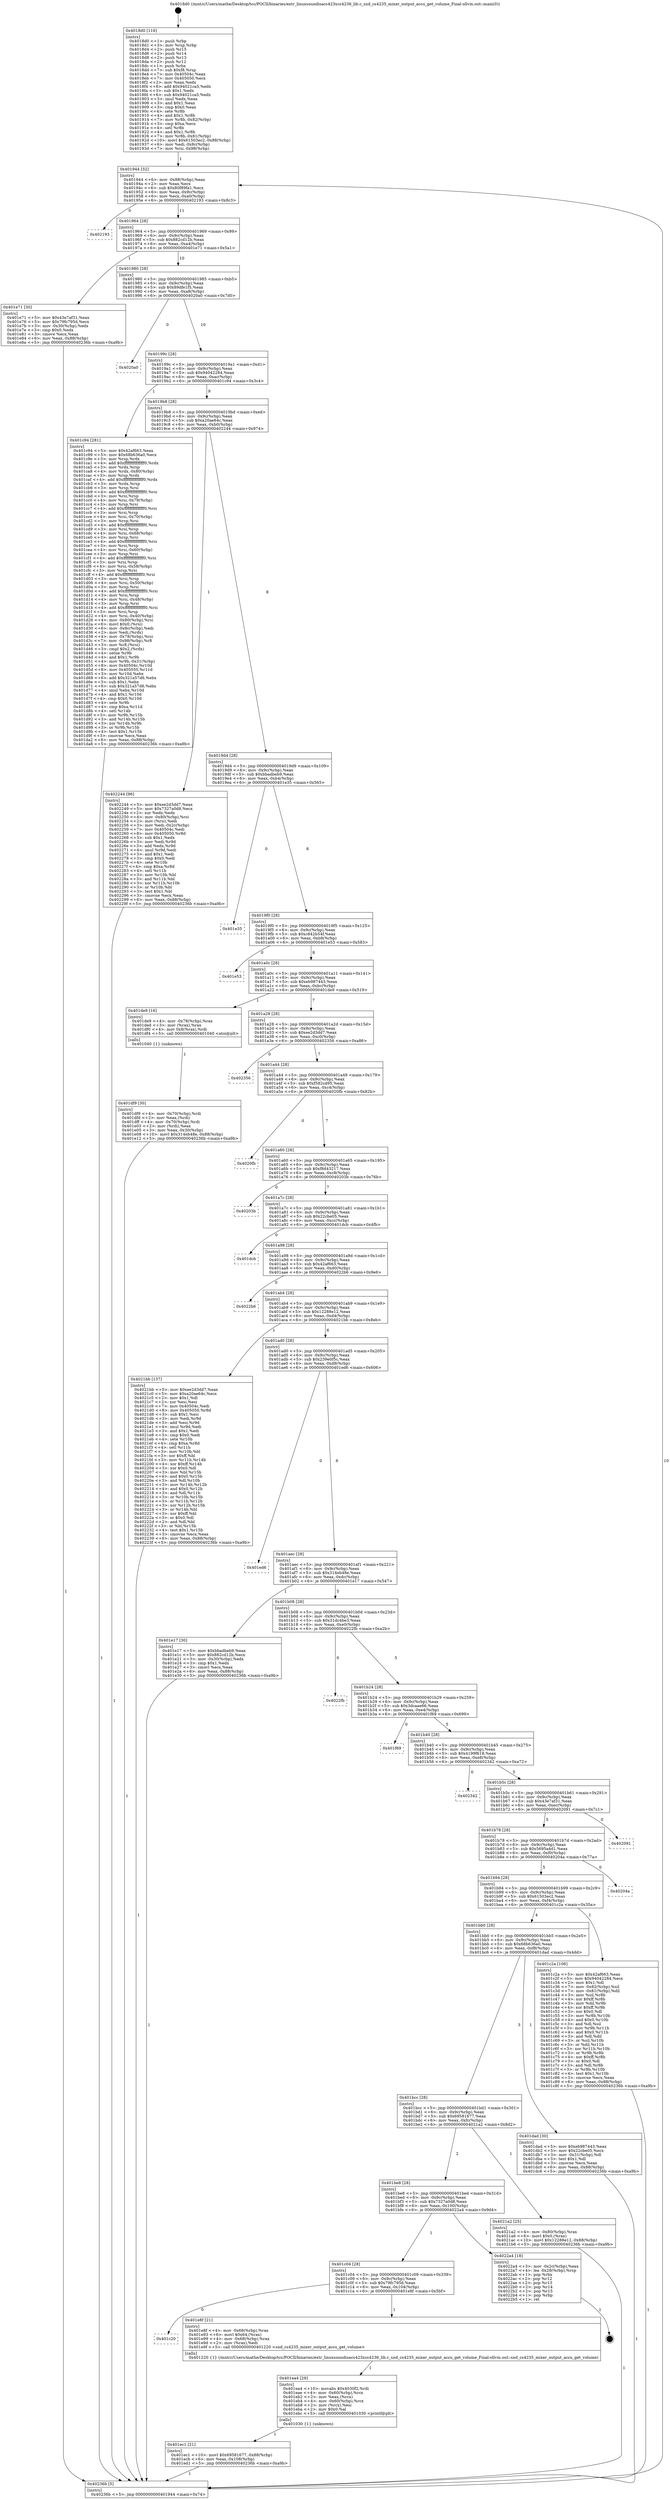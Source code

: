 digraph "0x4018d0" {
  label = "0x4018d0 (/mnt/c/Users/mathe/Desktop/tcc/POCII/binaries/extr_linuxsoundisacs423xcs4236_lib.c_snd_cs4235_mixer_output_accu_get_volume_Final-ollvm.out::main(0))"
  labelloc = "t"
  node[shape=record]

  Entry [label="",width=0.3,height=0.3,shape=circle,fillcolor=black,style=filled]
  "0x401944" [label="{
     0x401944 [32]\l
     | [instrs]\l
     &nbsp;&nbsp;0x401944 \<+6\>: mov -0x88(%rbp),%eax\l
     &nbsp;&nbsp;0x40194a \<+2\>: mov %eax,%ecx\l
     &nbsp;&nbsp;0x40194c \<+6\>: sub $0x80f89fa1,%ecx\l
     &nbsp;&nbsp;0x401952 \<+6\>: mov %eax,-0x9c(%rbp)\l
     &nbsp;&nbsp;0x401958 \<+6\>: mov %ecx,-0xa0(%rbp)\l
     &nbsp;&nbsp;0x40195e \<+6\>: je 0000000000402193 \<main+0x8c3\>\l
  }"]
  "0x402193" [label="{
     0x402193\l
  }", style=dashed]
  "0x401964" [label="{
     0x401964 [28]\l
     | [instrs]\l
     &nbsp;&nbsp;0x401964 \<+5\>: jmp 0000000000401969 \<main+0x99\>\l
     &nbsp;&nbsp;0x401969 \<+6\>: mov -0x9c(%rbp),%eax\l
     &nbsp;&nbsp;0x40196f \<+5\>: sub $0x882cd12b,%eax\l
     &nbsp;&nbsp;0x401974 \<+6\>: mov %eax,-0xa4(%rbp)\l
     &nbsp;&nbsp;0x40197a \<+6\>: je 0000000000401e71 \<main+0x5a1\>\l
  }"]
  Exit [label="",width=0.3,height=0.3,shape=circle,fillcolor=black,style=filled,peripheries=2]
  "0x401e71" [label="{
     0x401e71 [30]\l
     | [instrs]\l
     &nbsp;&nbsp;0x401e71 \<+5\>: mov $0x43e7af31,%eax\l
     &nbsp;&nbsp;0x401e76 \<+5\>: mov $0x79fc795d,%ecx\l
     &nbsp;&nbsp;0x401e7b \<+3\>: mov -0x30(%rbp),%edx\l
     &nbsp;&nbsp;0x401e7e \<+3\>: cmp $0x0,%edx\l
     &nbsp;&nbsp;0x401e81 \<+3\>: cmove %ecx,%eax\l
     &nbsp;&nbsp;0x401e84 \<+6\>: mov %eax,-0x88(%rbp)\l
     &nbsp;&nbsp;0x401e8a \<+5\>: jmp 000000000040236b \<main+0xa9b\>\l
  }"]
  "0x401980" [label="{
     0x401980 [28]\l
     | [instrs]\l
     &nbsp;&nbsp;0x401980 \<+5\>: jmp 0000000000401985 \<main+0xb5\>\l
     &nbsp;&nbsp;0x401985 \<+6\>: mov -0x9c(%rbp),%eax\l
     &nbsp;&nbsp;0x40198b \<+5\>: sub $0x89dfe1f5,%eax\l
     &nbsp;&nbsp;0x401990 \<+6\>: mov %eax,-0xa8(%rbp)\l
     &nbsp;&nbsp;0x401996 \<+6\>: je 00000000004020a0 \<main+0x7d0\>\l
  }"]
  "0x401ec1" [label="{
     0x401ec1 [21]\l
     | [instrs]\l
     &nbsp;&nbsp;0x401ec1 \<+10\>: movl $0x69581677,-0x88(%rbp)\l
     &nbsp;&nbsp;0x401ecb \<+6\>: mov %eax,-0x108(%rbp)\l
     &nbsp;&nbsp;0x401ed1 \<+5\>: jmp 000000000040236b \<main+0xa9b\>\l
  }"]
  "0x4020a0" [label="{
     0x4020a0\l
  }", style=dashed]
  "0x40199c" [label="{
     0x40199c [28]\l
     | [instrs]\l
     &nbsp;&nbsp;0x40199c \<+5\>: jmp 00000000004019a1 \<main+0xd1\>\l
     &nbsp;&nbsp;0x4019a1 \<+6\>: mov -0x9c(%rbp),%eax\l
     &nbsp;&nbsp;0x4019a7 \<+5\>: sub $0x94042284,%eax\l
     &nbsp;&nbsp;0x4019ac \<+6\>: mov %eax,-0xac(%rbp)\l
     &nbsp;&nbsp;0x4019b2 \<+6\>: je 0000000000401c94 \<main+0x3c4\>\l
  }"]
  "0x401ea4" [label="{
     0x401ea4 [29]\l
     | [instrs]\l
     &nbsp;&nbsp;0x401ea4 \<+10\>: movabs $0x4030f2,%rdi\l
     &nbsp;&nbsp;0x401eae \<+4\>: mov -0x60(%rbp),%rcx\l
     &nbsp;&nbsp;0x401eb2 \<+2\>: mov %eax,(%rcx)\l
     &nbsp;&nbsp;0x401eb4 \<+4\>: mov -0x60(%rbp),%rcx\l
     &nbsp;&nbsp;0x401eb8 \<+2\>: mov (%rcx),%esi\l
     &nbsp;&nbsp;0x401eba \<+2\>: mov $0x0,%al\l
     &nbsp;&nbsp;0x401ebc \<+5\>: call 0000000000401030 \<printf@plt\>\l
     | [calls]\l
     &nbsp;&nbsp;0x401030 \{1\} (unknown)\l
  }"]
  "0x401c94" [label="{
     0x401c94 [281]\l
     | [instrs]\l
     &nbsp;&nbsp;0x401c94 \<+5\>: mov $0x42af663,%eax\l
     &nbsp;&nbsp;0x401c99 \<+5\>: mov $0x68b636a0,%ecx\l
     &nbsp;&nbsp;0x401c9e \<+3\>: mov %rsp,%rdx\l
     &nbsp;&nbsp;0x401ca1 \<+4\>: add $0xfffffffffffffff0,%rdx\l
     &nbsp;&nbsp;0x401ca5 \<+3\>: mov %rdx,%rsp\l
     &nbsp;&nbsp;0x401ca8 \<+4\>: mov %rdx,-0x80(%rbp)\l
     &nbsp;&nbsp;0x401cac \<+3\>: mov %rsp,%rdx\l
     &nbsp;&nbsp;0x401caf \<+4\>: add $0xfffffffffffffff0,%rdx\l
     &nbsp;&nbsp;0x401cb3 \<+3\>: mov %rdx,%rsp\l
     &nbsp;&nbsp;0x401cb6 \<+3\>: mov %rsp,%rsi\l
     &nbsp;&nbsp;0x401cb9 \<+4\>: add $0xfffffffffffffff0,%rsi\l
     &nbsp;&nbsp;0x401cbd \<+3\>: mov %rsi,%rsp\l
     &nbsp;&nbsp;0x401cc0 \<+4\>: mov %rsi,-0x78(%rbp)\l
     &nbsp;&nbsp;0x401cc4 \<+3\>: mov %rsp,%rsi\l
     &nbsp;&nbsp;0x401cc7 \<+4\>: add $0xfffffffffffffff0,%rsi\l
     &nbsp;&nbsp;0x401ccb \<+3\>: mov %rsi,%rsp\l
     &nbsp;&nbsp;0x401cce \<+4\>: mov %rsi,-0x70(%rbp)\l
     &nbsp;&nbsp;0x401cd2 \<+3\>: mov %rsp,%rsi\l
     &nbsp;&nbsp;0x401cd5 \<+4\>: add $0xfffffffffffffff0,%rsi\l
     &nbsp;&nbsp;0x401cd9 \<+3\>: mov %rsi,%rsp\l
     &nbsp;&nbsp;0x401cdc \<+4\>: mov %rsi,-0x68(%rbp)\l
     &nbsp;&nbsp;0x401ce0 \<+3\>: mov %rsp,%rsi\l
     &nbsp;&nbsp;0x401ce3 \<+4\>: add $0xfffffffffffffff0,%rsi\l
     &nbsp;&nbsp;0x401ce7 \<+3\>: mov %rsi,%rsp\l
     &nbsp;&nbsp;0x401cea \<+4\>: mov %rsi,-0x60(%rbp)\l
     &nbsp;&nbsp;0x401cee \<+3\>: mov %rsp,%rsi\l
     &nbsp;&nbsp;0x401cf1 \<+4\>: add $0xfffffffffffffff0,%rsi\l
     &nbsp;&nbsp;0x401cf5 \<+3\>: mov %rsi,%rsp\l
     &nbsp;&nbsp;0x401cf8 \<+4\>: mov %rsi,-0x58(%rbp)\l
     &nbsp;&nbsp;0x401cfc \<+3\>: mov %rsp,%rsi\l
     &nbsp;&nbsp;0x401cff \<+4\>: add $0xfffffffffffffff0,%rsi\l
     &nbsp;&nbsp;0x401d03 \<+3\>: mov %rsi,%rsp\l
     &nbsp;&nbsp;0x401d06 \<+4\>: mov %rsi,-0x50(%rbp)\l
     &nbsp;&nbsp;0x401d0a \<+3\>: mov %rsp,%rsi\l
     &nbsp;&nbsp;0x401d0d \<+4\>: add $0xfffffffffffffff0,%rsi\l
     &nbsp;&nbsp;0x401d11 \<+3\>: mov %rsi,%rsp\l
     &nbsp;&nbsp;0x401d14 \<+4\>: mov %rsi,-0x48(%rbp)\l
     &nbsp;&nbsp;0x401d18 \<+3\>: mov %rsp,%rsi\l
     &nbsp;&nbsp;0x401d1b \<+4\>: add $0xfffffffffffffff0,%rsi\l
     &nbsp;&nbsp;0x401d1f \<+3\>: mov %rsi,%rsp\l
     &nbsp;&nbsp;0x401d22 \<+4\>: mov %rsi,-0x40(%rbp)\l
     &nbsp;&nbsp;0x401d26 \<+4\>: mov -0x80(%rbp),%rsi\l
     &nbsp;&nbsp;0x401d2a \<+6\>: movl $0x0,(%rsi)\l
     &nbsp;&nbsp;0x401d30 \<+6\>: mov -0x8c(%rbp),%edi\l
     &nbsp;&nbsp;0x401d36 \<+2\>: mov %edi,(%rdx)\l
     &nbsp;&nbsp;0x401d38 \<+4\>: mov -0x78(%rbp),%rsi\l
     &nbsp;&nbsp;0x401d3c \<+7\>: mov -0x98(%rbp),%r8\l
     &nbsp;&nbsp;0x401d43 \<+3\>: mov %r8,(%rsi)\l
     &nbsp;&nbsp;0x401d46 \<+3\>: cmpl $0x2,(%rdx)\l
     &nbsp;&nbsp;0x401d49 \<+4\>: setne %r9b\l
     &nbsp;&nbsp;0x401d4d \<+4\>: and $0x1,%r9b\l
     &nbsp;&nbsp;0x401d51 \<+4\>: mov %r9b,-0x31(%rbp)\l
     &nbsp;&nbsp;0x401d55 \<+8\>: mov 0x40504c,%r10d\l
     &nbsp;&nbsp;0x401d5d \<+8\>: mov 0x405050,%r11d\l
     &nbsp;&nbsp;0x401d65 \<+3\>: mov %r10d,%ebx\l
     &nbsp;&nbsp;0x401d68 \<+6\>: add $0x321a57d6,%ebx\l
     &nbsp;&nbsp;0x401d6e \<+3\>: sub $0x1,%ebx\l
     &nbsp;&nbsp;0x401d71 \<+6\>: sub $0x321a57d6,%ebx\l
     &nbsp;&nbsp;0x401d77 \<+4\>: imul %ebx,%r10d\l
     &nbsp;&nbsp;0x401d7b \<+4\>: and $0x1,%r10d\l
     &nbsp;&nbsp;0x401d7f \<+4\>: cmp $0x0,%r10d\l
     &nbsp;&nbsp;0x401d83 \<+4\>: sete %r9b\l
     &nbsp;&nbsp;0x401d87 \<+4\>: cmp $0xa,%r11d\l
     &nbsp;&nbsp;0x401d8b \<+4\>: setl %r14b\l
     &nbsp;&nbsp;0x401d8f \<+3\>: mov %r9b,%r15b\l
     &nbsp;&nbsp;0x401d92 \<+3\>: and %r14b,%r15b\l
     &nbsp;&nbsp;0x401d95 \<+3\>: xor %r14b,%r9b\l
     &nbsp;&nbsp;0x401d98 \<+3\>: or %r9b,%r15b\l
     &nbsp;&nbsp;0x401d9b \<+4\>: test $0x1,%r15b\l
     &nbsp;&nbsp;0x401d9f \<+3\>: cmovne %ecx,%eax\l
     &nbsp;&nbsp;0x401da2 \<+6\>: mov %eax,-0x88(%rbp)\l
     &nbsp;&nbsp;0x401da8 \<+5\>: jmp 000000000040236b \<main+0xa9b\>\l
  }"]
  "0x4019b8" [label="{
     0x4019b8 [28]\l
     | [instrs]\l
     &nbsp;&nbsp;0x4019b8 \<+5\>: jmp 00000000004019bd \<main+0xed\>\l
     &nbsp;&nbsp;0x4019bd \<+6\>: mov -0x9c(%rbp),%eax\l
     &nbsp;&nbsp;0x4019c3 \<+5\>: sub $0xa20ae64c,%eax\l
     &nbsp;&nbsp;0x4019c8 \<+6\>: mov %eax,-0xb0(%rbp)\l
     &nbsp;&nbsp;0x4019ce \<+6\>: je 0000000000402244 \<main+0x974\>\l
  }"]
  "0x401c20" [label="{
     0x401c20\l
  }", style=dashed]
  "0x402244" [label="{
     0x402244 [96]\l
     | [instrs]\l
     &nbsp;&nbsp;0x402244 \<+5\>: mov $0xee2d3dd7,%eax\l
     &nbsp;&nbsp;0x402249 \<+5\>: mov $0x7327a0d8,%ecx\l
     &nbsp;&nbsp;0x40224e \<+2\>: xor %edx,%edx\l
     &nbsp;&nbsp;0x402250 \<+4\>: mov -0x80(%rbp),%rsi\l
     &nbsp;&nbsp;0x402254 \<+2\>: mov (%rsi),%edi\l
     &nbsp;&nbsp;0x402256 \<+3\>: mov %edi,-0x2c(%rbp)\l
     &nbsp;&nbsp;0x402259 \<+7\>: mov 0x40504c,%edi\l
     &nbsp;&nbsp;0x402260 \<+8\>: mov 0x405050,%r8d\l
     &nbsp;&nbsp;0x402268 \<+3\>: sub $0x1,%edx\l
     &nbsp;&nbsp;0x40226b \<+3\>: mov %edi,%r9d\l
     &nbsp;&nbsp;0x40226e \<+3\>: add %edx,%r9d\l
     &nbsp;&nbsp;0x402271 \<+4\>: imul %r9d,%edi\l
     &nbsp;&nbsp;0x402275 \<+3\>: and $0x1,%edi\l
     &nbsp;&nbsp;0x402278 \<+3\>: cmp $0x0,%edi\l
     &nbsp;&nbsp;0x40227b \<+4\>: sete %r10b\l
     &nbsp;&nbsp;0x40227f \<+4\>: cmp $0xa,%r8d\l
     &nbsp;&nbsp;0x402283 \<+4\>: setl %r11b\l
     &nbsp;&nbsp;0x402287 \<+3\>: mov %r10b,%bl\l
     &nbsp;&nbsp;0x40228a \<+3\>: and %r11b,%bl\l
     &nbsp;&nbsp;0x40228d \<+3\>: xor %r11b,%r10b\l
     &nbsp;&nbsp;0x402290 \<+3\>: or %r10b,%bl\l
     &nbsp;&nbsp;0x402293 \<+3\>: test $0x1,%bl\l
     &nbsp;&nbsp;0x402296 \<+3\>: cmovne %ecx,%eax\l
     &nbsp;&nbsp;0x402299 \<+6\>: mov %eax,-0x88(%rbp)\l
     &nbsp;&nbsp;0x40229f \<+5\>: jmp 000000000040236b \<main+0xa9b\>\l
  }"]
  "0x4019d4" [label="{
     0x4019d4 [28]\l
     | [instrs]\l
     &nbsp;&nbsp;0x4019d4 \<+5\>: jmp 00000000004019d9 \<main+0x109\>\l
     &nbsp;&nbsp;0x4019d9 \<+6\>: mov -0x9c(%rbp),%eax\l
     &nbsp;&nbsp;0x4019df \<+5\>: sub $0xbbadbeb9,%eax\l
     &nbsp;&nbsp;0x4019e4 \<+6\>: mov %eax,-0xb4(%rbp)\l
     &nbsp;&nbsp;0x4019ea \<+6\>: je 0000000000401e35 \<main+0x565\>\l
  }"]
  "0x401e8f" [label="{
     0x401e8f [21]\l
     | [instrs]\l
     &nbsp;&nbsp;0x401e8f \<+4\>: mov -0x68(%rbp),%rax\l
     &nbsp;&nbsp;0x401e93 \<+6\>: movl $0x64,(%rax)\l
     &nbsp;&nbsp;0x401e99 \<+4\>: mov -0x68(%rbp),%rax\l
     &nbsp;&nbsp;0x401e9d \<+2\>: mov (%rax),%edi\l
     &nbsp;&nbsp;0x401e9f \<+5\>: call 0000000000401220 \<snd_cs4235_mixer_output_accu_get_volume\>\l
     | [calls]\l
     &nbsp;&nbsp;0x401220 \{1\} (/mnt/c/Users/mathe/Desktop/tcc/POCII/binaries/extr_linuxsoundisacs423xcs4236_lib.c_snd_cs4235_mixer_output_accu_get_volume_Final-ollvm.out::snd_cs4235_mixer_output_accu_get_volume)\l
  }"]
  "0x401e35" [label="{
     0x401e35\l
  }", style=dashed]
  "0x4019f0" [label="{
     0x4019f0 [28]\l
     | [instrs]\l
     &nbsp;&nbsp;0x4019f0 \<+5\>: jmp 00000000004019f5 \<main+0x125\>\l
     &nbsp;&nbsp;0x4019f5 \<+6\>: mov -0x9c(%rbp),%eax\l
     &nbsp;&nbsp;0x4019fb \<+5\>: sub $0xc842b54f,%eax\l
     &nbsp;&nbsp;0x401a00 \<+6\>: mov %eax,-0xb8(%rbp)\l
     &nbsp;&nbsp;0x401a06 \<+6\>: je 0000000000401e53 \<main+0x583\>\l
  }"]
  "0x401c04" [label="{
     0x401c04 [28]\l
     | [instrs]\l
     &nbsp;&nbsp;0x401c04 \<+5\>: jmp 0000000000401c09 \<main+0x339\>\l
     &nbsp;&nbsp;0x401c09 \<+6\>: mov -0x9c(%rbp),%eax\l
     &nbsp;&nbsp;0x401c0f \<+5\>: sub $0x79fc795d,%eax\l
     &nbsp;&nbsp;0x401c14 \<+6\>: mov %eax,-0x104(%rbp)\l
     &nbsp;&nbsp;0x401c1a \<+6\>: je 0000000000401e8f \<main+0x5bf\>\l
  }"]
  "0x401e53" [label="{
     0x401e53\l
  }", style=dashed]
  "0x401a0c" [label="{
     0x401a0c [28]\l
     | [instrs]\l
     &nbsp;&nbsp;0x401a0c \<+5\>: jmp 0000000000401a11 \<main+0x141\>\l
     &nbsp;&nbsp;0x401a11 \<+6\>: mov -0x9c(%rbp),%eax\l
     &nbsp;&nbsp;0x401a17 \<+5\>: sub $0xeb987443,%eax\l
     &nbsp;&nbsp;0x401a1c \<+6\>: mov %eax,-0xbc(%rbp)\l
     &nbsp;&nbsp;0x401a22 \<+6\>: je 0000000000401de9 \<main+0x519\>\l
  }"]
  "0x4022a4" [label="{
     0x4022a4 [18]\l
     | [instrs]\l
     &nbsp;&nbsp;0x4022a4 \<+3\>: mov -0x2c(%rbp),%eax\l
     &nbsp;&nbsp;0x4022a7 \<+4\>: lea -0x28(%rbp),%rsp\l
     &nbsp;&nbsp;0x4022ab \<+1\>: pop %rbx\l
     &nbsp;&nbsp;0x4022ac \<+2\>: pop %r12\l
     &nbsp;&nbsp;0x4022ae \<+2\>: pop %r13\l
     &nbsp;&nbsp;0x4022b0 \<+2\>: pop %r14\l
     &nbsp;&nbsp;0x4022b2 \<+2\>: pop %r15\l
     &nbsp;&nbsp;0x4022b4 \<+1\>: pop %rbp\l
     &nbsp;&nbsp;0x4022b5 \<+1\>: ret\l
  }"]
  "0x401de9" [label="{
     0x401de9 [16]\l
     | [instrs]\l
     &nbsp;&nbsp;0x401de9 \<+4\>: mov -0x78(%rbp),%rax\l
     &nbsp;&nbsp;0x401ded \<+3\>: mov (%rax),%rax\l
     &nbsp;&nbsp;0x401df0 \<+4\>: mov 0x8(%rax),%rdi\l
     &nbsp;&nbsp;0x401df4 \<+5\>: call 0000000000401040 \<atoi@plt\>\l
     | [calls]\l
     &nbsp;&nbsp;0x401040 \{1\} (unknown)\l
  }"]
  "0x401a28" [label="{
     0x401a28 [28]\l
     | [instrs]\l
     &nbsp;&nbsp;0x401a28 \<+5\>: jmp 0000000000401a2d \<main+0x15d\>\l
     &nbsp;&nbsp;0x401a2d \<+6\>: mov -0x9c(%rbp),%eax\l
     &nbsp;&nbsp;0x401a33 \<+5\>: sub $0xee2d3dd7,%eax\l
     &nbsp;&nbsp;0x401a38 \<+6\>: mov %eax,-0xc0(%rbp)\l
     &nbsp;&nbsp;0x401a3e \<+6\>: je 0000000000402356 \<main+0xa86\>\l
  }"]
  "0x401be8" [label="{
     0x401be8 [28]\l
     | [instrs]\l
     &nbsp;&nbsp;0x401be8 \<+5\>: jmp 0000000000401bed \<main+0x31d\>\l
     &nbsp;&nbsp;0x401bed \<+6\>: mov -0x9c(%rbp),%eax\l
     &nbsp;&nbsp;0x401bf3 \<+5\>: sub $0x7327a0d8,%eax\l
     &nbsp;&nbsp;0x401bf8 \<+6\>: mov %eax,-0x100(%rbp)\l
     &nbsp;&nbsp;0x401bfe \<+6\>: je 00000000004022a4 \<main+0x9d4\>\l
  }"]
  "0x402356" [label="{
     0x402356\l
  }", style=dashed]
  "0x401a44" [label="{
     0x401a44 [28]\l
     | [instrs]\l
     &nbsp;&nbsp;0x401a44 \<+5\>: jmp 0000000000401a49 \<main+0x179\>\l
     &nbsp;&nbsp;0x401a49 \<+6\>: mov -0x9c(%rbp),%eax\l
     &nbsp;&nbsp;0x401a4f \<+5\>: sub $0xf582cd95,%eax\l
     &nbsp;&nbsp;0x401a54 \<+6\>: mov %eax,-0xc4(%rbp)\l
     &nbsp;&nbsp;0x401a5a \<+6\>: je 00000000004020fb \<main+0x82b\>\l
  }"]
  "0x4021a2" [label="{
     0x4021a2 [25]\l
     | [instrs]\l
     &nbsp;&nbsp;0x4021a2 \<+4\>: mov -0x80(%rbp),%rax\l
     &nbsp;&nbsp;0x4021a6 \<+6\>: movl $0x0,(%rax)\l
     &nbsp;&nbsp;0x4021ac \<+10\>: movl $0x12288e12,-0x88(%rbp)\l
     &nbsp;&nbsp;0x4021b6 \<+5\>: jmp 000000000040236b \<main+0xa9b\>\l
  }"]
  "0x4020fb" [label="{
     0x4020fb\l
  }", style=dashed]
  "0x401a60" [label="{
     0x401a60 [28]\l
     | [instrs]\l
     &nbsp;&nbsp;0x401a60 \<+5\>: jmp 0000000000401a65 \<main+0x195\>\l
     &nbsp;&nbsp;0x401a65 \<+6\>: mov -0x9c(%rbp),%eax\l
     &nbsp;&nbsp;0x401a6b \<+5\>: sub $0xf8d43217,%eax\l
     &nbsp;&nbsp;0x401a70 \<+6\>: mov %eax,-0xc8(%rbp)\l
     &nbsp;&nbsp;0x401a76 \<+6\>: je 000000000040203b \<main+0x76b\>\l
  }"]
  "0x401df9" [label="{
     0x401df9 [30]\l
     | [instrs]\l
     &nbsp;&nbsp;0x401df9 \<+4\>: mov -0x70(%rbp),%rdi\l
     &nbsp;&nbsp;0x401dfd \<+2\>: mov %eax,(%rdi)\l
     &nbsp;&nbsp;0x401dff \<+4\>: mov -0x70(%rbp),%rdi\l
     &nbsp;&nbsp;0x401e03 \<+2\>: mov (%rdi),%eax\l
     &nbsp;&nbsp;0x401e05 \<+3\>: mov %eax,-0x30(%rbp)\l
     &nbsp;&nbsp;0x401e08 \<+10\>: movl $0x314eb48e,-0x88(%rbp)\l
     &nbsp;&nbsp;0x401e12 \<+5\>: jmp 000000000040236b \<main+0xa9b\>\l
  }"]
  "0x40203b" [label="{
     0x40203b\l
  }", style=dashed]
  "0x401a7c" [label="{
     0x401a7c [28]\l
     | [instrs]\l
     &nbsp;&nbsp;0x401a7c \<+5\>: jmp 0000000000401a81 \<main+0x1b1\>\l
     &nbsp;&nbsp;0x401a81 \<+6\>: mov -0x9c(%rbp),%eax\l
     &nbsp;&nbsp;0x401a87 \<+5\>: sub $0x22cbe05,%eax\l
     &nbsp;&nbsp;0x401a8c \<+6\>: mov %eax,-0xcc(%rbp)\l
     &nbsp;&nbsp;0x401a92 \<+6\>: je 0000000000401dcb \<main+0x4fb\>\l
  }"]
  "0x401bcc" [label="{
     0x401bcc [28]\l
     | [instrs]\l
     &nbsp;&nbsp;0x401bcc \<+5\>: jmp 0000000000401bd1 \<main+0x301\>\l
     &nbsp;&nbsp;0x401bd1 \<+6\>: mov -0x9c(%rbp),%eax\l
     &nbsp;&nbsp;0x401bd7 \<+5\>: sub $0x69581677,%eax\l
     &nbsp;&nbsp;0x401bdc \<+6\>: mov %eax,-0xfc(%rbp)\l
     &nbsp;&nbsp;0x401be2 \<+6\>: je 00000000004021a2 \<main+0x8d2\>\l
  }"]
  "0x401dcb" [label="{
     0x401dcb\l
  }", style=dashed]
  "0x401a98" [label="{
     0x401a98 [28]\l
     | [instrs]\l
     &nbsp;&nbsp;0x401a98 \<+5\>: jmp 0000000000401a9d \<main+0x1cd\>\l
     &nbsp;&nbsp;0x401a9d \<+6\>: mov -0x9c(%rbp),%eax\l
     &nbsp;&nbsp;0x401aa3 \<+5\>: sub $0x42af663,%eax\l
     &nbsp;&nbsp;0x401aa8 \<+6\>: mov %eax,-0xd0(%rbp)\l
     &nbsp;&nbsp;0x401aae \<+6\>: je 00000000004022b6 \<main+0x9e6\>\l
  }"]
  "0x401dad" [label="{
     0x401dad [30]\l
     | [instrs]\l
     &nbsp;&nbsp;0x401dad \<+5\>: mov $0xeb987443,%eax\l
     &nbsp;&nbsp;0x401db2 \<+5\>: mov $0x22cbe05,%ecx\l
     &nbsp;&nbsp;0x401db7 \<+3\>: mov -0x31(%rbp),%dl\l
     &nbsp;&nbsp;0x401dba \<+3\>: test $0x1,%dl\l
     &nbsp;&nbsp;0x401dbd \<+3\>: cmovne %ecx,%eax\l
     &nbsp;&nbsp;0x401dc0 \<+6\>: mov %eax,-0x88(%rbp)\l
     &nbsp;&nbsp;0x401dc6 \<+5\>: jmp 000000000040236b \<main+0xa9b\>\l
  }"]
  "0x4022b6" [label="{
     0x4022b6\l
  }", style=dashed]
  "0x401ab4" [label="{
     0x401ab4 [28]\l
     | [instrs]\l
     &nbsp;&nbsp;0x401ab4 \<+5\>: jmp 0000000000401ab9 \<main+0x1e9\>\l
     &nbsp;&nbsp;0x401ab9 \<+6\>: mov -0x9c(%rbp),%eax\l
     &nbsp;&nbsp;0x401abf \<+5\>: sub $0x12288e12,%eax\l
     &nbsp;&nbsp;0x401ac4 \<+6\>: mov %eax,-0xd4(%rbp)\l
     &nbsp;&nbsp;0x401aca \<+6\>: je 00000000004021bb \<main+0x8eb\>\l
  }"]
  "0x4018d0" [label="{
     0x4018d0 [116]\l
     | [instrs]\l
     &nbsp;&nbsp;0x4018d0 \<+1\>: push %rbp\l
     &nbsp;&nbsp;0x4018d1 \<+3\>: mov %rsp,%rbp\l
     &nbsp;&nbsp;0x4018d4 \<+2\>: push %r15\l
     &nbsp;&nbsp;0x4018d6 \<+2\>: push %r14\l
     &nbsp;&nbsp;0x4018d8 \<+2\>: push %r13\l
     &nbsp;&nbsp;0x4018da \<+2\>: push %r12\l
     &nbsp;&nbsp;0x4018dc \<+1\>: push %rbx\l
     &nbsp;&nbsp;0x4018dd \<+7\>: sub $0xf8,%rsp\l
     &nbsp;&nbsp;0x4018e4 \<+7\>: mov 0x40504c,%eax\l
     &nbsp;&nbsp;0x4018eb \<+7\>: mov 0x405050,%ecx\l
     &nbsp;&nbsp;0x4018f2 \<+2\>: mov %eax,%edx\l
     &nbsp;&nbsp;0x4018f4 \<+6\>: add $0x94021ca5,%edx\l
     &nbsp;&nbsp;0x4018fa \<+3\>: sub $0x1,%edx\l
     &nbsp;&nbsp;0x4018fd \<+6\>: sub $0x94021ca5,%edx\l
     &nbsp;&nbsp;0x401903 \<+3\>: imul %edx,%eax\l
     &nbsp;&nbsp;0x401906 \<+3\>: and $0x1,%eax\l
     &nbsp;&nbsp;0x401909 \<+3\>: cmp $0x0,%eax\l
     &nbsp;&nbsp;0x40190c \<+4\>: sete %r8b\l
     &nbsp;&nbsp;0x401910 \<+4\>: and $0x1,%r8b\l
     &nbsp;&nbsp;0x401914 \<+7\>: mov %r8b,-0x82(%rbp)\l
     &nbsp;&nbsp;0x40191b \<+3\>: cmp $0xa,%ecx\l
     &nbsp;&nbsp;0x40191e \<+4\>: setl %r8b\l
     &nbsp;&nbsp;0x401922 \<+4\>: and $0x1,%r8b\l
     &nbsp;&nbsp;0x401926 \<+7\>: mov %r8b,-0x81(%rbp)\l
     &nbsp;&nbsp;0x40192d \<+10\>: movl $0x61503ec2,-0x88(%rbp)\l
     &nbsp;&nbsp;0x401937 \<+6\>: mov %edi,-0x8c(%rbp)\l
     &nbsp;&nbsp;0x40193d \<+7\>: mov %rsi,-0x98(%rbp)\l
  }"]
  "0x4021bb" [label="{
     0x4021bb [137]\l
     | [instrs]\l
     &nbsp;&nbsp;0x4021bb \<+5\>: mov $0xee2d3dd7,%eax\l
     &nbsp;&nbsp;0x4021c0 \<+5\>: mov $0xa20ae64c,%ecx\l
     &nbsp;&nbsp;0x4021c5 \<+2\>: mov $0x1,%dl\l
     &nbsp;&nbsp;0x4021c7 \<+2\>: xor %esi,%esi\l
     &nbsp;&nbsp;0x4021c9 \<+7\>: mov 0x40504c,%edi\l
     &nbsp;&nbsp;0x4021d0 \<+8\>: mov 0x405050,%r8d\l
     &nbsp;&nbsp;0x4021d8 \<+3\>: sub $0x1,%esi\l
     &nbsp;&nbsp;0x4021db \<+3\>: mov %edi,%r9d\l
     &nbsp;&nbsp;0x4021de \<+3\>: add %esi,%r9d\l
     &nbsp;&nbsp;0x4021e1 \<+4\>: imul %r9d,%edi\l
     &nbsp;&nbsp;0x4021e5 \<+3\>: and $0x1,%edi\l
     &nbsp;&nbsp;0x4021e8 \<+3\>: cmp $0x0,%edi\l
     &nbsp;&nbsp;0x4021eb \<+4\>: sete %r10b\l
     &nbsp;&nbsp;0x4021ef \<+4\>: cmp $0xa,%r8d\l
     &nbsp;&nbsp;0x4021f3 \<+4\>: setl %r11b\l
     &nbsp;&nbsp;0x4021f7 \<+3\>: mov %r10b,%bl\l
     &nbsp;&nbsp;0x4021fa \<+3\>: xor $0xff,%bl\l
     &nbsp;&nbsp;0x4021fd \<+3\>: mov %r11b,%r14b\l
     &nbsp;&nbsp;0x402200 \<+4\>: xor $0xff,%r14b\l
     &nbsp;&nbsp;0x402204 \<+3\>: xor $0x0,%dl\l
     &nbsp;&nbsp;0x402207 \<+3\>: mov %bl,%r15b\l
     &nbsp;&nbsp;0x40220a \<+4\>: and $0x0,%r15b\l
     &nbsp;&nbsp;0x40220e \<+3\>: and %dl,%r10b\l
     &nbsp;&nbsp;0x402211 \<+3\>: mov %r14b,%r12b\l
     &nbsp;&nbsp;0x402214 \<+4\>: and $0x0,%r12b\l
     &nbsp;&nbsp;0x402218 \<+3\>: and %dl,%r11b\l
     &nbsp;&nbsp;0x40221b \<+3\>: or %r10b,%r15b\l
     &nbsp;&nbsp;0x40221e \<+3\>: or %r11b,%r12b\l
     &nbsp;&nbsp;0x402221 \<+3\>: xor %r12b,%r15b\l
     &nbsp;&nbsp;0x402224 \<+3\>: or %r14b,%bl\l
     &nbsp;&nbsp;0x402227 \<+3\>: xor $0xff,%bl\l
     &nbsp;&nbsp;0x40222a \<+3\>: or $0x0,%dl\l
     &nbsp;&nbsp;0x40222d \<+2\>: and %dl,%bl\l
     &nbsp;&nbsp;0x40222f \<+3\>: or %bl,%r15b\l
     &nbsp;&nbsp;0x402232 \<+4\>: test $0x1,%r15b\l
     &nbsp;&nbsp;0x402236 \<+3\>: cmovne %ecx,%eax\l
     &nbsp;&nbsp;0x402239 \<+6\>: mov %eax,-0x88(%rbp)\l
     &nbsp;&nbsp;0x40223f \<+5\>: jmp 000000000040236b \<main+0xa9b\>\l
  }"]
  "0x401ad0" [label="{
     0x401ad0 [28]\l
     | [instrs]\l
     &nbsp;&nbsp;0x401ad0 \<+5\>: jmp 0000000000401ad5 \<main+0x205\>\l
     &nbsp;&nbsp;0x401ad5 \<+6\>: mov -0x9c(%rbp),%eax\l
     &nbsp;&nbsp;0x401adb \<+5\>: sub $0x239e0f5c,%eax\l
     &nbsp;&nbsp;0x401ae0 \<+6\>: mov %eax,-0xd8(%rbp)\l
     &nbsp;&nbsp;0x401ae6 \<+6\>: je 0000000000401ed6 \<main+0x606\>\l
  }"]
  "0x40236b" [label="{
     0x40236b [5]\l
     | [instrs]\l
     &nbsp;&nbsp;0x40236b \<+5\>: jmp 0000000000401944 \<main+0x74\>\l
  }"]
  "0x401ed6" [label="{
     0x401ed6\l
  }", style=dashed]
  "0x401aec" [label="{
     0x401aec [28]\l
     | [instrs]\l
     &nbsp;&nbsp;0x401aec \<+5\>: jmp 0000000000401af1 \<main+0x221\>\l
     &nbsp;&nbsp;0x401af1 \<+6\>: mov -0x9c(%rbp),%eax\l
     &nbsp;&nbsp;0x401af7 \<+5\>: sub $0x314eb48e,%eax\l
     &nbsp;&nbsp;0x401afc \<+6\>: mov %eax,-0xdc(%rbp)\l
     &nbsp;&nbsp;0x401b02 \<+6\>: je 0000000000401e17 \<main+0x547\>\l
  }"]
  "0x401bb0" [label="{
     0x401bb0 [28]\l
     | [instrs]\l
     &nbsp;&nbsp;0x401bb0 \<+5\>: jmp 0000000000401bb5 \<main+0x2e5\>\l
     &nbsp;&nbsp;0x401bb5 \<+6\>: mov -0x9c(%rbp),%eax\l
     &nbsp;&nbsp;0x401bbb \<+5\>: sub $0x68b636a0,%eax\l
     &nbsp;&nbsp;0x401bc0 \<+6\>: mov %eax,-0xf8(%rbp)\l
     &nbsp;&nbsp;0x401bc6 \<+6\>: je 0000000000401dad \<main+0x4dd\>\l
  }"]
  "0x401e17" [label="{
     0x401e17 [30]\l
     | [instrs]\l
     &nbsp;&nbsp;0x401e17 \<+5\>: mov $0xbbadbeb9,%eax\l
     &nbsp;&nbsp;0x401e1c \<+5\>: mov $0x882cd12b,%ecx\l
     &nbsp;&nbsp;0x401e21 \<+3\>: mov -0x30(%rbp),%edx\l
     &nbsp;&nbsp;0x401e24 \<+3\>: cmp $0x1,%edx\l
     &nbsp;&nbsp;0x401e27 \<+3\>: cmovl %ecx,%eax\l
     &nbsp;&nbsp;0x401e2a \<+6\>: mov %eax,-0x88(%rbp)\l
     &nbsp;&nbsp;0x401e30 \<+5\>: jmp 000000000040236b \<main+0xa9b\>\l
  }"]
  "0x401b08" [label="{
     0x401b08 [28]\l
     | [instrs]\l
     &nbsp;&nbsp;0x401b08 \<+5\>: jmp 0000000000401b0d \<main+0x23d\>\l
     &nbsp;&nbsp;0x401b0d \<+6\>: mov -0x9c(%rbp),%eax\l
     &nbsp;&nbsp;0x401b13 \<+5\>: sub $0x31dc4be3,%eax\l
     &nbsp;&nbsp;0x401b18 \<+6\>: mov %eax,-0xe0(%rbp)\l
     &nbsp;&nbsp;0x401b1e \<+6\>: je 00000000004022fb \<main+0xa2b\>\l
  }"]
  "0x401c2a" [label="{
     0x401c2a [106]\l
     | [instrs]\l
     &nbsp;&nbsp;0x401c2a \<+5\>: mov $0x42af663,%eax\l
     &nbsp;&nbsp;0x401c2f \<+5\>: mov $0x94042284,%ecx\l
     &nbsp;&nbsp;0x401c34 \<+2\>: mov $0x1,%dl\l
     &nbsp;&nbsp;0x401c36 \<+7\>: mov -0x82(%rbp),%sil\l
     &nbsp;&nbsp;0x401c3d \<+7\>: mov -0x81(%rbp),%dil\l
     &nbsp;&nbsp;0x401c44 \<+3\>: mov %sil,%r8b\l
     &nbsp;&nbsp;0x401c47 \<+4\>: xor $0xff,%r8b\l
     &nbsp;&nbsp;0x401c4b \<+3\>: mov %dil,%r9b\l
     &nbsp;&nbsp;0x401c4e \<+4\>: xor $0xff,%r9b\l
     &nbsp;&nbsp;0x401c52 \<+3\>: xor $0x0,%dl\l
     &nbsp;&nbsp;0x401c55 \<+3\>: mov %r8b,%r10b\l
     &nbsp;&nbsp;0x401c58 \<+4\>: and $0x0,%r10b\l
     &nbsp;&nbsp;0x401c5c \<+3\>: and %dl,%sil\l
     &nbsp;&nbsp;0x401c5f \<+3\>: mov %r9b,%r11b\l
     &nbsp;&nbsp;0x401c62 \<+4\>: and $0x0,%r11b\l
     &nbsp;&nbsp;0x401c66 \<+3\>: and %dl,%dil\l
     &nbsp;&nbsp;0x401c69 \<+3\>: or %sil,%r10b\l
     &nbsp;&nbsp;0x401c6c \<+3\>: or %dil,%r11b\l
     &nbsp;&nbsp;0x401c6f \<+3\>: xor %r11b,%r10b\l
     &nbsp;&nbsp;0x401c72 \<+3\>: or %r9b,%r8b\l
     &nbsp;&nbsp;0x401c75 \<+4\>: xor $0xff,%r8b\l
     &nbsp;&nbsp;0x401c79 \<+3\>: or $0x0,%dl\l
     &nbsp;&nbsp;0x401c7c \<+3\>: and %dl,%r8b\l
     &nbsp;&nbsp;0x401c7f \<+3\>: or %r8b,%r10b\l
     &nbsp;&nbsp;0x401c82 \<+4\>: test $0x1,%r10b\l
     &nbsp;&nbsp;0x401c86 \<+3\>: cmovne %ecx,%eax\l
     &nbsp;&nbsp;0x401c89 \<+6\>: mov %eax,-0x88(%rbp)\l
     &nbsp;&nbsp;0x401c8f \<+5\>: jmp 000000000040236b \<main+0xa9b\>\l
  }"]
  "0x4022fb" [label="{
     0x4022fb\l
  }", style=dashed]
  "0x401b24" [label="{
     0x401b24 [28]\l
     | [instrs]\l
     &nbsp;&nbsp;0x401b24 \<+5\>: jmp 0000000000401b29 \<main+0x259\>\l
     &nbsp;&nbsp;0x401b29 \<+6\>: mov -0x9c(%rbp),%eax\l
     &nbsp;&nbsp;0x401b2f \<+5\>: sub $0x3dcaae66,%eax\l
     &nbsp;&nbsp;0x401b34 \<+6\>: mov %eax,-0xe4(%rbp)\l
     &nbsp;&nbsp;0x401b3a \<+6\>: je 0000000000401f69 \<main+0x699\>\l
  }"]
  "0x401b94" [label="{
     0x401b94 [28]\l
     | [instrs]\l
     &nbsp;&nbsp;0x401b94 \<+5\>: jmp 0000000000401b99 \<main+0x2c9\>\l
     &nbsp;&nbsp;0x401b99 \<+6\>: mov -0x9c(%rbp),%eax\l
     &nbsp;&nbsp;0x401b9f \<+5\>: sub $0x61503ec2,%eax\l
     &nbsp;&nbsp;0x401ba4 \<+6\>: mov %eax,-0xf4(%rbp)\l
     &nbsp;&nbsp;0x401baa \<+6\>: je 0000000000401c2a \<main+0x35a\>\l
  }"]
  "0x401f69" [label="{
     0x401f69\l
  }", style=dashed]
  "0x401b40" [label="{
     0x401b40 [28]\l
     | [instrs]\l
     &nbsp;&nbsp;0x401b40 \<+5\>: jmp 0000000000401b45 \<main+0x275\>\l
     &nbsp;&nbsp;0x401b45 \<+6\>: mov -0x9c(%rbp),%eax\l
     &nbsp;&nbsp;0x401b4b \<+5\>: sub $0x4199f618,%eax\l
     &nbsp;&nbsp;0x401b50 \<+6\>: mov %eax,-0xe8(%rbp)\l
     &nbsp;&nbsp;0x401b56 \<+6\>: je 0000000000402342 \<main+0xa72\>\l
  }"]
  "0x40204a" [label="{
     0x40204a\l
  }", style=dashed]
  "0x402342" [label="{
     0x402342\l
  }", style=dashed]
  "0x401b5c" [label="{
     0x401b5c [28]\l
     | [instrs]\l
     &nbsp;&nbsp;0x401b5c \<+5\>: jmp 0000000000401b61 \<main+0x291\>\l
     &nbsp;&nbsp;0x401b61 \<+6\>: mov -0x9c(%rbp),%eax\l
     &nbsp;&nbsp;0x401b67 \<+5\>: sub $0x43e7af31,%eax\l
     &nbsp;&nbsp;0x401b6c \<+6\>: mov %eax,-0xec(%rbp)\l
     &nbsp;&nbsp;0x401b72 \<+6\>: je 0000000000402091 \<main+0x7c1\>\l
  }"]
  "0x401b78" [label="{
     0x401b78 [28]\l
     | [instrs]\l
     &nbsp;&nbsp;0x401b78 \<+5\>: jmp 0000000000401b7d \<main+0x2ad\>\l
     &nbsp;&nbsp;0x401b7d \<+6\>: mov -0x9c(%rbp),%eax\l
     &nbsp;&nbsp;0x401b83 \<+5\>: sub $0x5695a4d1,%eax\l
     &nbsp;&nbsp;0x401b88 \<+6\>: mov %eax,-0xf0(%rbp)\l
     &nbsp;&nbsp;0x401b8e \<+6\>: je 000000000040204a \<main+0x77a\>\l
  }"]
  "0x402091" [label="{
     0x402091\l
  }", style=dashed]
  Entry -> "0x4018d0" [label=" 1"]
  "0x401944" -> "0x402193" [label=" 0"]
  "0x401944" -> "0x401964" [label=" 11"]
  "0x4022a4" -> Exit [label=" 1"]
  "0x401964" -> "0x401e71" [label=" 1"]
  "0x401964" -> "0x401980" [label=" 10"]
  "0x402244" -> "0x40236b" [label=" 1"]
  "0x401980" -> "0x4020a0" [label=" 0"]
  "0x401980" -> "0x40199c" [label=" 10"]
  "0x4021bb" -> "0x40236b" [label=" 1"]
  "0x40199c" -> "0x401c94" [label=" 1"]
  "0x40199c" -> "0x4019b8" [label=" 9"]
  "0x4021a2" -> "0x40236b" [label=" 1"]
  "0x4019b8" -> "0x402244" [label=" 1"]
  "0x4019b8" -> "0x4019d4" [label=" 8"]
  "0x401ec1" -> "0x40236b" [label=" 1"]
  "0x4019d4" -> "0x401e35" [label=" 0"]
  "0x4019d4" -> "0x4019f0" [label=" 8"]
  "0x401ea4" -> "0x401ec1" [label=" 1"]
  "0x4019f0" -> "0x401e53" [label=" 0"]
  "0x4019f0" -> "0x401a0c" [label=" 8"]
  "0x401c04" -> "0x401c20" [label=" 0"]
  "0x401a0c" -> "0x401de9" [label=" 1"]
  "0x401a0c" -> "0x401a28" [label=" 7"]
  "0x401c04" -> "0x401e8f" [label=" 1"]
  "0x401a28" -> "0x402356" [label=" 0"]
  "0x401a28" -> "0x401a44" [label=" 7"]
  "0x401be8" -> "0x401c04" [label=" 1"]
  "0x401a44" -> "0x4020fb" [label=" 0"]
  "0x401a44" -> "0x401a60" [label=" 7"]
  "0x401be8" -> "0x4022a4" [label=" 1"]
  "0x401a60" -> "0x40203b" [label=" 0"]
  "0x401a60" -> "0x401a7c" [label=" 7"]
  "0x401bcc" -> "0x401be8" [label=" 2"]
  "0x401a7c" -> "0x401dcb" [label=" 0"]
  "0x401a7c" -> "0x401a98" [label=" 7"]
  "0x401bcc" -> "0x4021a2" [label=" 1"]
  "0x401a98" -> "0x4022b6" [label=" 0"]
  "0x401a98" -> "0x401ab4" [label=" 7"]
  "0x401e8f" -> "0x401ea4" [label=" 1"]
  "0x401ab4" -> "0x4021bb" [label=" 1"]
  "0x401ab4" -> "0x401ad0" [label=" 6"]
  "0x401df9" -> "0x40236b" [label=" 1"]
  "0x401ad0" -> "0x401ed6" [label=" 0"]
  "0x401ad0" -> "0x401aec" [label=" 6"]
  "0x401de9" -> "0x401df9" [label=" 1"]
  "0x401aec" -> "0x401e17" [label=" 1"]
  "0x401aec" -> "0x401b08" [label=" 5"]
  "0x401dad" -> "0x40236b" [label=" 1"]
  "0x401b08" -> "0x4022fb" [label=" 0"]
  "0x401b08" -> "0x401b24" [label=" 5"]
  "0x401bb0" -> "0x401bcc" [label=" 3"]
  "0x401b24" -> "0x401f69" [label=" 0"]
  "0x401b24" -> "0x401b40" [label=" 5"]
  "0x401e71" -> "0x40236b" [label=" 1"]
  "0x401b40" -> "0x402342" [label=" 0"]
  "0x401b40" -> "0x401b5c" [label=" 5"]
  "0x401c94" -> "0x40236b" [label=" 1"]
  "0x401b5c" -> "0x402091" [label=" 0"]
  "0x401b5c" -> "0x401b78" [label=" 5"]
  "0x401e17" -> "0x40236b" [label=" 1"]
  "0x401b78" -> "0x40204a" [label=" 0"]
  "0x401b78" -> "0x401b94" [label=" 5"]
  "0x401bb0" -> "0x401dad" [label=" 1"]
  "0x401b94" -> "0x401c2a" [label=" 1"]
  "0x401b94" -> "0x401bb0" [label=" 4"]
  "0x401c2a" -> "0x40236b" [label=" 1"]
  "0x4018d0" -> "0x401944" [label=" 1"]
  "0x40236b" -> "0x401944" [label=" 10"]
}
